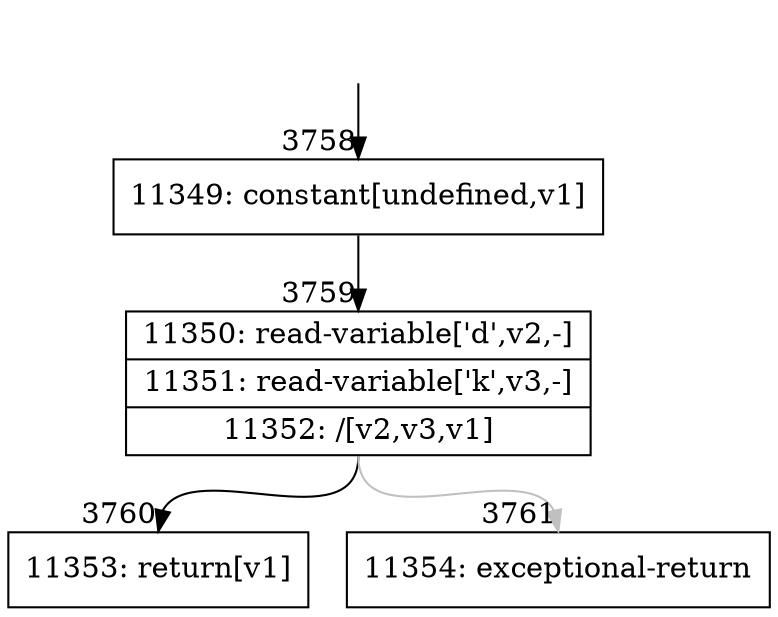 digraph {
rankdir="TD"
BB_entry345[shape=none,label=""];
BB_entry345 -> BB3758 [tailport=s, headport=n, headlabel="    3758"]
BB3758 [shape=record label="{11349: constant[undefined,v1]}" ] 
BB3758 -> BB3759 [tailport=s, headport=n, headlabel="      3759"]
BB3759 [shape=record label="{11350: read-variable['d',v2,-]|11351: read-variable['k',v3,-]|11352: /[v2,v3,v1]}" ] 
BB3759 -> BB3760 [tailport=s, headport=n, headlabel="      3760"]
BB3759 -> BB3761 [tailport=s, headport=n, color=gray, headlabel="      3761"]
BB3760 [shape=record label="{11353: return[v1]}" ] 
BB3761 [shape=record label="{11354: exceptional-return}" ] 
//#$~ 2199
}
